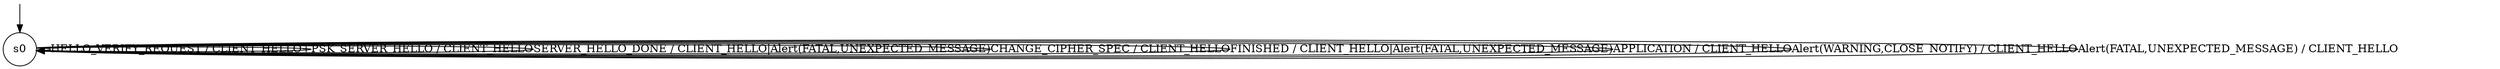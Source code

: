 digraph g {

	s0 [shape="circle" label="s0"];
	s0 -> s0 [label="HELLO_VERIFY_REQUEST / CLIENT_HELLO+"];
	s0 -> s0 [label="PSK_SERVER_HELLO / CLIENT_HELLO"];
	s0 -> s0 [label="SERVER_HELLO_DONE / CLIENT_HELLO|Alert(FATAL,UNEXPECTED_MESSAGE)"];
	s0 -> s0 [label="CHANGE_CIPHER_SPEC / CLIENT_HELLO"];
	s0 -> s0 [label="FINISHED / CLIENT_HELLO|Alert(FATAL,UNEXPECTED_MESSAGE)"];
	s0 -> s0 [label="APPLICATION / CLIENT_HELLO"];
	s0 -> s0 [label="Alert(WARNING,CLOSE_NOTIFY) / CLIENT_HELLO"];
	s0 -> s0 [label="Alert(FATAL,UNEXPECTED_MESSAGE) / CLIENT_HELLO"];

__start0 [label="" shape="none" width="0" height="0"];
__start0 -> s0;

}
